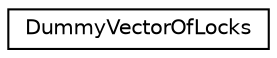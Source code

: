 digraph "Graphical Class Hierarchy"
{
 // LATEX_PDF_SIZE
  edge [fontname="Helvetica",fontsize="10",labelfontname="Helvetica",labelfontsize="10"];
  node [fontname="Helvetica",fontsize="10",shape=record];
  rankdir="LR";
  Node0 [label="DummyVectorOfLocks",height=0.2,width=0.4,color="black", fillcolor="white", style="filled",URL="$structDummyVectorOfLocks.html",tooltip=" "];
}
